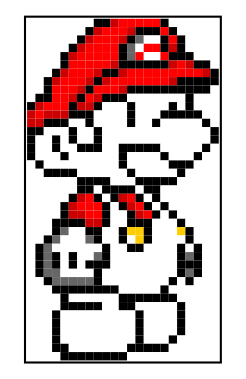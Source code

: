 digraph matriz_preorder
{
	node[shape = plaintext];
		//Nodos internos
		capa_preorder[label = <<TABLE BORDER = "1" CELLBORDER = "0" CELLSPACING = "0">
		<TR > <TD BGCOLOR = "#FFFFFF"></TD>	<TD BGCOLOR = "#FFFFFF"></TD>	<TD BGCOLOR = "#FFFFFF"></TD>	<TD BGCOLOR = "#FFFFFF"></TD>	<TD BGCOLOR = "#FFFFFF"></TD>	<TD BGCOLOR = "#FFFFFF"></TD>	<TD BGCOLOR = "#FFFFFF"></TD>	<TD BGCOLOR = "#FFFFFF"></TD>	<TD BGCOLOR = "#000000"></TD>	<TD BGCOLOR = "#000000"></TD>	<TD BGCOLOR = "#CC0000"></TD>	<TD BGCOLOR = "#FF0000"></TD>	<TD BGCOLOR = "#FF0000"></TD>	<TD BGCOLOR = "#FF0000"></TD>	<TD BGCOLOR = "#FF0000"></TD>	<TD BGCOLOR = "#FF0000"></TD>	<TD BGCOLOR = "#000000"></TD>	<TD BGCOLOR = "#FFFFFF"></TD>	<TD BGCOLOR = "#FFFFFF"></TD>	<TD BGCOLOR = "#FFFFFF"></TD>	<TD BGCOLOR = "#FFFFFF"></TD>	<TD BGCOLOR = "#FFFFFF"></TD>	<TD BGCOLOR = "#FFFFFF"></TD>	 </TR>
		<TR > <TD BGCOLOR = "#FFFFFF"></TD>	<TD BGCOLOR = "#FFFFFF"></TD>	<TD BGCOLOR = "#FFFFFF"></TD>	<TD BGCOLOR = "#FFFFFF"></TD>	<TD BGCOLOR = "#FFFFFF"></TD>	<TD BGCOLOR = "#FFFFFF"></TD>	<TD BGCOLOR = "#FFFFFF"></TD>	<TD BGCOLOR = "#000000"></TD>	<TD BGCOLOR = "#CC0000"></TD>	<TD BGCOLOR = "#FF0000"></TD>	<TD BGCOLOR = "#FF0000"></TD>	<TD BGCOLOR = "#FF0000"></TD>	<TD BGCOLOR = "#CC0000"></TD>	<TD BGCOLOR = "#000000"></TD>	<TD BGCOLOR = "#000000"></TD>	<TD BGCOLOR = "#000000"></TD>	<TD BGCOLOR = "#FF0000"></TD>	<TD BGCOLOR = "#000000"></TD>	<TD BGCOLOR = "#FFFFFF"></TD>	<TD BGCOLOR = "#FFFFFF"></TD>	<TD BGCOLOR = "#FFFFFF"></TD>	<TD BGCOLOR = "#FFFFFF"></TD>	<TD BGCOLOR = "#FFFFFF"></TD>	 </TR>
		<TR > <TD BGCOLOR = "#FFFFFF"></TD>	<TD BGCOLOR = "#FFFFFF"></TD>	<TD BGCOLOR = "#FFFFFF"></TD>	<TD BGCOLOR = "#FFFFFF"></TD>	<TD BGCOLOR = "#FFFFFF"></TD>	<TD BGCOLOR = "#FFFFFF"></TD>	<TD BGCOLOR = "#000000"></TD>	<TD BGCOLOR = "#CC0000"></TD>	<TD BGCOLOR = "#FF0000"></TD>	<TD BGCOLOR = "#FF0000"></TD>	<TD BGCOLOR = "#FF0000"></TD>	<TD BGCOLOR = "#CC0000"></TD>	<TD BGCOLOR = "#000000"></TD>	<TD BGCOLOR = "#666666"></TD>	<TD BGCOLOR = "#FFFFFF"></TD>	<TD BGCOLOR = "#FFFFFF"></TD>	<TD BGCOLOR = "#000000"></TD>	<TD BGCOLOR = "#FF0000"></TD>	<TD BGCOLOR = "#000000"></TD>	<TD BGCOLOR = "#FFFFFF"></TD>	<TD BGCOLOR = "#FFFFFF"></TD>	<TD BGCOLOR = "#FFFFFF"></TD>	<TD BGCOLOR = "#FFFFFF"></TD>	 </TR>
		<TR > <TD BGCOLOR = "#FFFFFF"></TD>	<TD BGCOLOR = "#FFFFFF"></TD>	<TD BGCOLOR = "#FFFFFF"></TD>	<TD BGCOLOR = "#FFFFFF"></TD>	<TD BGCOLOR = "#FFFFFF"></TD>	<TD BGCOLOR = "#000000"></TD>	<TD BGCOLOR = "#CC0000"></TD>	<TD BGCOLOR = "#FF0000"></TD>	<TD BGCOLOR = "#FF0000"></TD>	<TD BGCOLOR = "#FF0000"></TD>	<TD BGCOLOR = "#FF0000"></TD>	<TD BGCOLOR = "#000000"></TD>	<TD BGCOLOR = "#666666"></TD>	<TD BGCOLOR = "#FFFFFF"></TD>	<TD BGCOLOR = "#FF0000"></TD>	<TD BGCOLOR = "#FF0000"></TD>	<TD BGCOLOR = "#000000"></TD>	<TD BGCOLOR = "#CC0000"></TD>	<TD BGCOLOR = "#000000"></TD>	<TD BGCOLOR = "#FFFFFF"></TD>	<TD BGCOLOR = "#FFFFFF"></TD>	<TD BGCOLOR = "#FFFFFF"></TD>	<TD BGCOLOR = "#FFFFFF"></TD>	 </TR>
		<TR > <TD BGCOLOR = "#FFFFFF"></TD>	<TD BGCOLOR = "#FFFFFF"></TD>	<TD BGCOLOR = "#FFFFFF"></TD>	<TD BGCOLOR = "#FFFFFF"></TD>	<TD BGCOLOR = "#000000"></TD>	<TD BGCOLOR = "#CC0000"></TD>	<TD BGCOLOR = "#FF0000"></TD>	<TD BGCOLOR = "#FF0000"></TD>	<TD BGCOLOR = "#FF0000"></TD>	<TD BGCOLOR = "#FF0000"></TD>	<TD BGCOLOR = "#FF0000"></TD>	<TD BGCOLOR = "#000000"></TD>	<TD BGCOLOR = "#666666"></TD>	<TD BGCOLOR = "#FF0000"></TD>	<TD BGCOLOR = "#FFFFFF"></TD>	<TD BGCOLOR = "#FFFFFF"></TD>	<TD BGCOLOR = "#FF0000"></TD>	<TD BGCOLOR = "#000000"></TD>	<TD BGCOLOR = "#000000"></TD>	<TD BGCOLOR = "#000000"></TD>	<TD BGCOLOR = "#FFFFFF"></TD>	<TD BGCOLOR = "#FFFFFF"></TD>	<TD BGCOLOR = "#FFFFFF"></TD>	 </TR>
		<TR > <TD BGCOLOR = "#FFFFFF"></TD>	<TD BGCOLOR = "#FFFFFF"></TD>	<TD BGCOLOR = "#FFFFFF"></TD>	<TD BGCOLOR = "#FFFFFF"></TD>	<TD BGCOLOR = "#000000"></TD>	<TD BGCOLOR = "#FF0000"></TD>	<TD BGCOLOR = "#FF0000"></TD>	<TD BGCOLOR = "#FF0000"></TD>	<TD BGCOLOR = "#FF0000"></TD>	<TD BGCOLOR = "#FF0000"></TD>	<TD BGCOLOR = "#CC0000"></TD>	<TD BGCOLOR = "#000000"></TD>	<TD BGCOLOR = "#000000"></TD>	<TD BGCOLOR = "#000000"></TD>	<TD BGCOLOR = "#000000"></TD>	<TD BGCOLOR = "#000000"></TD>	<TD BGCOLOR = "#000000"></TD>	<TD BGCOLOR = "#CC0000"></TD>	<TD BGCOLOR = "#FF0000"></TD>	<TD BGCOLOR = "#CC0000"></TD>	<TD BGCOLOR = "#000000"></TD>	<TD BGCOLOR = "#000000"></TD>	<TD BGCOLOR = "#FFFFFF"></TD>	 </TR>
		<TR > <TD BGCOLOR = "#FFFFFF"></TD>	<TD BGCOLOR = "#FFFFFF"></TD>	<TD BGCOLOR = "#FFFFFF"></TD>	<TD BGCOLOR = "#000000"></TD>	<TD BGCOLOR = "#CC0000"></TD>	<TD BGCOLOR = "#FF0000"></TD>	<TD BGCOLOR = "#FF0000"></TD>	<TD BGCOLOR = "#FF0000"></TD>	<TD BGCOLOR = "#CC0000"></TD>	<TD BGCOLOR = "#000000"></TD>	<TD BGCOLOR = "#000000"></TD>	<TD BGCOLOR = "#CC0000"></TD>	<TD BGCOLOR = "#FF0000"></TD>	<TD BGCOLOR = "#FF0000"></TD>	<TD BGCOLOR = "#FF0000"></TD>	<TD BGCOLOR = "#FF0000"></TD>	<TD BGCOLOR = "#FF0000"></TD>	<TD BGCOLOR = "#FF0000"></TD>	<TD BGCOLOR = "#FF0000"></TD>	<TD BGCOLOR = "#FF0000"></TD>	<TD BGCOLOR = "#FF0000"></TD>	<TD BGCOLOR = "#CC0000"></TD>	<TD BGCOLOR = "#000000"></TD>	 </TR>
		<TR > <TD BGCOLOR = "#FFFFFF"></TD>	<TD BGCOLOR = "#FFFFFF"></TD>	<TD BGCOLOR = "#000000"></TD>	<TD BGCOLOR = "#CC0000"></TD>	<TD BGCOLOR = "#FF0000"></TD>	<TD BGCOLOR = "#FF0000"></TD>	<TD BGCOLOR = "#FF0000"></TD>	<TD BGCOLOR = "#CC0000"></TD>	<TD BGCOLOR = "#000000"></TD>	<TD BGCOLOR = "#CC0000"></TD>	<TD BGCOLOR = "#FF0000"></TD>	<TD BGCOLOR = "#FF0000"></TD>	<TD BGCOLOR = "#FF0000"></TD>	<TD BGCOLOR = "#FF0000"></TD>	<TD BGCOLOR = "#FF0000"></TD>	<TD BGCOLOR = "#FF0000"></TD>	<TD BGCOLOR = "#FF0000"></TD>	<TD BGCOLOR = "#CC0000"></TD>	<TD BGCOLOR = "#000000"></TD>	<TD BGCOLOR = "#000000"></TD>	<TD BGCOLOR = "#000000"></TD>	<TD BGCOLOR = "#000000"></TD>	<TD BGCOLOR = "#000000"></TD>	 </TR>
		<TR > <TD BGCOLOR = "#FFFFFF"></TD>	<TD BGCOLOR = "#FFFFFF"></TD>	<TD BGCOLOR = "#000000"></TD>	<TD BGCOLOR = "#FF0000"></TD>	<TD BGCOLOR = "#FF0000"></TD>	<TD BGCOLOR = "#FF0000"></TD>	<TD BGCOLOR = "#CC0000"></TD>	<TD BGCOLOR = "#000000"></TD>	<TD BGCOLOR = "#FF0000"></TD>	<TD BGCOLOR = "#FF0000"></TD>	<TD BGCOLOR = "#FF0000"></TD>	<TD BGCOLOR = "#CC0000"></TD>	<TD BGCOLOR = "#000000"></TD>	<TD BGCOLOR = "#000000"></TD>	<TD BGCOLOR = "#000000"></TD>	<TD BGCOLOR = "#000000"></TD>	<TD BGCOLOR = "#000000"></TD>	<TD BGCOLOR = "#000000"></TD>	<TD BGCOLOR = "#000000"></TD>	<TD BGCOLOR = "#000000"></TD>	<TD BGCOLOR = "#000000"></TD>	<TD BGCOLOR = "#000000"></TD>	<TD BGCOLOR = "#FFFFFF"></TD>	 </TR>
		<TR > <TD BGCOLOR = "#FFFFFF"></TD>	<TD BGCOLOR = "#000000"></TD>	<TD BGCOLOR = "#000000"></TD>	<TD BGCOLOR = "#FF0000"></TD>	<TD BGCOLOR = "#FF0000"></TD>	<TD BGCOLOR = "#CC0000"></TD>	<TD BGCOLOR = "#000000"></TD>	<TD BGCOLOR = "#FF0000"></TD>	<TD BGCOLOR = "#CC0000"></TD>	<TD BGCOLOR = "#000000"></TD>	<TD BGCOLOR = "#000000"></TD>	<TD BGCOLOR = "#000000"></TD>	<TD BGCOLOR = "#FFFFFF"></TD>	<TD BGCOLOR = "#FFFFFF"></TD>	<TD BGCOLOR = "#FFFFFF"></TD>	<TD BGCOLOR = "#FFFFFF"></TD>	<TD BGCOLOR = "#FFFFFF"></TD>	<TD BGCOLOR = "#FFFFFF"></TD>	<TD BGCOLOR = "#FFFFFF"></TD>	<TD BGCOLOR = "#000000"></TD>	<TD BGCOLOR = "#FFFFFF"></TD>	<TD BGCOLOR = "#FFFFFF"></TD>	<TD BGCOLOR = "#FFFFFF"></TD>	 </TR>
		<TR > <TD BGCOLOR = "#000000"></TD>	<TD BGCOLOR = "#CC0000"></TD>	<TD BGCOLOR = "#FF0000"></TD>	<TD BGCOLOR = "#FF0000"></TD>	<TD BGCOLOR = "#FF0000"></TD>	<TD BGCOLOR = "#000000"></TD>	<TD BGCOLOR = "#CC0000"></TD>	<TD BGCOLOR = "#CC0000"></TD>	<TD BGCOLOR = "#000000"></TD>	<TD BGCOLOR = "#FFFFFF"></TD>	<TD BGCOLOR = "#FFFFFF"></TD>	<TD BGCOLOR = "#FFFFFF"></TD>	<TD BGCOLOR = "#000000"></TD>	<TD BGCOLOR = "#FFFFFF"></TD>	<TD BGCOLOR = "#FFFFFF"></TD>	<TD BGCOLOR = "#FFFFFF"></TD>	<TD BGCOLOR = "#FFFFFF"></TD>	<TD BGCOLOR = "#000000"></TD>	<TD BGCOLOR = "#FFFFFF"></TD>	<TD BGCOLOR = "#000000"></TD>	<TD BGCOLOR = "#FFFFFF"></TD>	<TD BGCOLOR = "#FFFFFF"></TD>	<TD BGCOLOR = "#FFFFFF"></TD>	 </TR>
		<TR > <TD BGCOLOR = "#CC0000"></TD>	<TD BGCOLOR = "#FF0000"></TD>	<TD BGCOLOR = "#CC0000"></TD>	<TD BGCOLOR = "#CC0000"></TD>	<TD BGCOLOR = "#CC0000"></TD>	<TD BGCOLOR = "#000000"></TD>	<TD BGCOLOR = "#000000"></TD>	<TD BGCOLOR = "#000000"></TD>	<TD BGCOLOR = "#FFFFFF"></TD>	<TD BGCOLOR = "#FFFFFF"></TD>	<TD BGCOLOR = "#FFFFFF"></TD>	<TD BGCOLOR = "#FFFFFF"></TD>	<TD BGCOLOR = "#000000"></TD>	<TD BGCOLOR = "#FFFFFF"></TD>	<TD BGCOLOR = "#FFFFFF"></TD>	<TD BGCOLOR = "#FFFFFF"></TD>	<TD BGCOLOR = "#000000"></TD>	<TD BGCOLOR = "#000000"></TD>	<TD BGCOLOR = "#000000"></TD>	<TD BGCOLOR = "#000000"></TD>	<TD BGCOLOR = "#000000"></TD>	<TD BGCOLOR = "#FFFFFF"></TD>	<TD BGCOLOR = "#FFFFFF"></TD>	 </TR>
		<TR > <TD BGCOLOR = "#CC0000"></TD>	<TD BGCOLOR = "#CC0000"></TD>	<TD BGCOLOR = "#000000"></TD>	<TD BGCOLOR = "#000000"></TD>	<TD BGCOLOR = "#000000"></TD>	<TD BGCOLOR = "#FFFFFF"></TD>	<TD BGCOLOR = "#FFFFFF"></TD>	<TD BGCOLOR = "#000000"></TD>	<TD BGCOLOR = "#FFFFFF"></TD>	<TD BGCOLOR = "#FFFFFF"></TD>	<TD BGCOLOR = "#FFFFFF"></TD>	<TD BGCOLOR = "#FFFFFF"></TD>	<TD BGCOLOR = "#000000"></TD>	<TD BGCOLOR = "#FFFFFF"></TD>	<TD BGCOLOR = "#FFFFFF"></TD>	<TD BGCOLOR = "#000000"></TD>	<TD BGCOLOR = "#FFFFFF"></TD>	<TD BGCOLOR = "#FFFFFF"></TD>	<TD BGCOLOR = "#FFFFFF"></TD>	<TD BGCOLOR = "#FFFFFF"></TD>	<TD BGCOLOR = "#FFFFFF"></TD>	<TD BGCOLOR = "#000000"></TD>	<TD BGCOLOR = "#FFFFFF"></TD>	 </TR>
		<TR > <TD BGCOLOR = "#000000"></TD>	<TD BGCOLOR = "#000000"></TD>	<TD BGCOLOR = "#FFFFFF"></TD>	<TD BGCOLOR = "#FFFFFF"></TD>	<TD BGCOLOR = "#FFFFFF"></TD>	<TD BGCOLOR = "#000000"></TD>	<TD BGCOLOR = "#FFFFFF"></TD>	<TD BGCOLOR = "#FFFFFF"></TD>	<TD BGCOLOR = "#000000"></TD>	<TD BGCOLOR = "#FFFFFF"></TD>	<TD BGCOLOR = "#FFFFFF"></TD>	<TD BGCOLOR = "#FFFFFF"></TD>	<TD BGCOLOR = "#FFFFFF"></TD>	<TD BGCOLOR = "#FFFFFF"></TD>	<TD BGCOLOR = "#FFFFFF"></TD>	<TD BGCOLOR = "#FFFFFF"></TD>	<TD BGCOLOR = "#FFFFFF"></TD>	<TD BGCOLOR = "#FFFFFF"></TD>	<TD BGCOLOR = "#FFFFFF"></TD>	<TD BGCOLOR = "#FFFFFF"></TD>	<TD BGCOLOR = "#FFFFFF"></TD>	<TD BGCOLOR = "#FFFFFF"></TD>	<TD BGCOLOR = "#000000"></TD>	 </TR>
		<TR > <TD BGCOLOR = "#000000"></TD>	<TD BGCOLOR = "#FFFFFF"></TD>	<TD BGCOLOR = "#FFFFFF"></TD>	<TD BGCOLOR = "#000000"></TD>	<TD BGCOLOR = "#FFFFFF"></TD>	<TD BGCOLOR = "#000000"></TD>	<TD BGCOLOR = "#FFFFFF"></TD>	<TD BGCOLOR = "#FFFFFF"></TD>	<TD BGCOLOR = "#000000"></TD>	<TD BGCOLOR = "#FFFFFF"></TD>	<TD BGCOLOR = "#FFFFFF"></TD>	<TD BGCOLOR = "#FFFFFF"></TD>	<TD BGCOLOR = "#FFFFFF"></TD>	<TD BGCOLOR = "#FFFFFF"></TD>	<TD BGCOLOR = "#FFFFFF"></TD>	<TD BGCOLOR = "#FFFFFF"></TD>	<TD BGCOLOR = "#FFFFFF"></TD>	<TD BGCOLOR = "#FFFFFF"></TD>	<TD BGCOLOR = "#FFFFFF"></TD>	<TD BGCOLOR = "#FFFFFF"></TD>	<TD BGCOLOR = "#FFFFFF"></TD>	<TD BGCOLOR = "#FFFFFF"></TD>	<TD BGCOLOR = "#000000"></TD>	 </TR>
		<TR > <TD BGCOLOR = "#000000"></TD>	<TD BGCOLOR = "#FFFFFF"></TD>	<TD BGCOLOR = "#FFFFFF"></TD>	<TD BGCOLOR = "#000000"></TD>	<TD BGCOLOR = "#FFFFFF"></TD>	<TD BGCOLOR = "#FFFFFF"></TD>	<TD BGCOLOR = "#000000"></TD>	<TD BGCOLOR = "#000000"></TD>	<TD BGCOLOR = "#000000"></TD>	<TD BGCOLOR = "#FFFFFF"></TD>	<TD BGCOLOR = "#FFFFFF"></TD>	<TD BGCOLOR = "#000000"></TD>	<TD BGCOLOR = "#000000"></TD>	<TD BGCOLOR = "#000000"></TD>	<TD BGCOLOR = "#000000"></TD>	<TD BGCOLOR = "#000000"></TD>	<TD BGCOLOR = "#FFFFFF"></TD>	<TD BGCOLOR = "#FFFFFF"></TD>	<TD BGCOLOR = "#FFFFFF"></TD>	<TD BGCOLOR = "#FFFFFF"></TD>	<TD BGCOLOR = "#FFFFFF"></TD>	<TD BGCOLOR = "#000000"></TD>	<TD BGCOLOR = "#FFFFFF"></TD>	 </TR>
		<TR > <TD BGCOLOR = "#000000"></TD>	<TD BGCOLOR = "#FFFFFF"></TD>	<TD BGCOLOR = "#FFFFFF"></TD>	<TD BGCOLOR = "#FFFFFF"></TD>	<TD BGCOLOR = "#000000"></TD>	<TD BGCOLOR = "#FFFFFF"></TD>	<TD BGCOLOR = "#FFFFFF"></TD>	<TD BGCOLOR = "#FFFFFF"></TD>	<TD BGCOLOR = "#FFFFFF"></TD>	<TD BGCOLOR = "#FFFFFF"></TD>	<TD BGCOLOR = "#FFFFFF"></TD>	<TD BGCOLOR = "#000000"></TD>	<TD BGCOLOR = "#FFFFFF"></TD>	<TD BGCOLOR = "#FFFFFF"></TD>	<TD BGCOLOR = "#FFFFFF"></TD>	<TD BGCOLOR = "#FFFFFF"></TD>	<TD BGCOLOR = "#000000"></TD>	<TD BGCOLOR = "#FFFFFF"></TD>	<TD BGCOLOR = "#FFFFFF"></TD>	<TD BGCOLOR = "#FFFFFF"></TD>	<TD BGCOLOR = "#000000"></TD>	<TD BGCOLOR = "#FFFFFF"></TD>	<TD BGCOLOR = "#FFFFFF"></TD>	 </TR>
		<TR > <TD BGCOLOR = "#FFFFFF"></TD>	<TD BGCOLOR = "#000000"></TD>	<TD BGCOLOR = "#FFFFFF"></TD>	<TD BGCOLOR = "#FFFFFF"></TD>	<TD BGCOLOR = "#FFFFFF"></TD>	<TD BGCOLOR = "#FFFFFF"></TD>	<TD BGCOLOR = "#FFFFFF"></TD>	<TD BGCOLOR = "#FFFFFF"></TD>	<TD BGCOLOR = "#FFFFFF"></TD>	<TD BGCOLOR = "#FFFFFF"></TD>	<TD BGCOLOR = "#FFFFFF"></TD>	<TD BGCOLOR = "#000000"></TD>	<TD BGCOLOR = "#FFFFFF"></TD>	<TD BGCOLOR = "#FFFFFF"></TD>	<TD BGCOLOR = "#FFFFFF"></TD>	<TD BGCOLOR = "#FFFFFF"></TD>	<TD BGCOLOR = "#FFFFFF"></TD>	<TD BGCOLOR = "#000000"></TD>	<TD BGCOLOR = "#000000"></TD>	<TD BGCOLOR = "#000000"></TD>	<TD BGCOLOR = "#FFFFFF"></TD>	<TD BGCOLOR = "#FFFFFF"></TD>	<TD BGCOLOR = "#FFFFFF"></TD>	 </TR>
		<TR > <TD BGCOLOR = "#FFFFFF"></TD>	<TD BGCOLOR = "#FFFFFF"></TD>	<TD BGCOLOR = "#000000"></TD>	<TD BGCOLOR = "#000000"></TD>	<TD BGCOLOR = "#000000"></TD>	<TD BGCOLOR = "#000000"></TD>	<TD BGCOLOR = "#FFFFFF"></TD>	<TD BGCOLOR = "#FFFFFF"></TD>	<TD BGCOLOR = "#FFFFFF"></TD>	<TD BGCOLOR = "#FFFFFF"></TD>	<TD BGCOLOR = "#FFFFFF"></TD>	<TD BGCOLOR = "#FFFFFF"></TD>	<TD BGCOLOR = "#000000"></TD>	<TD BGCOLOR = "#FFFFFF"></TD>	<TD BGCOLOR = "#FFFFFF"></TD>	<TD BGCOLOR = "#FFFFFF"></TD>	<TD BGCOLOR = "#FFFFFF"></TD>	<TD BGCOLOR = "#FFFFFF"></TD>	<TD BGCOLOR = "#000000"></TD>	<TD BGCOLOR = "#FFFFFF"></TD>	<TD BGCOLOR = "#FFFFFF"></TD>	<TD BGCOLOR = "#FFFFFF"></TD>	<TD BGCOLOR = "#FFFFFF"></TD>	 </TR>
		<TR > <TD BGCOLOR = "#FFFFFF"></TD>	<TD BGCOLOR = "#FFFFFF"></TD>	<TD BGCOLOR = "#FFFFFF"></TD>	<TD BGCOLOR = "#FFFFFF"></TD>	<TD BGCOLOR = "#FFFFFF"></TD>	<TD BGCOLOR = "#FFFFFF"></TD>	<TD BGCOLOR = "#000000"></TD>	<TD BGCOLOR = "#000000"></TD>	<TD BGCOLOR = "#000000"></TD>	<TD BGCOLOR = "#000000"></TD>	<TD BGCOLOR = "#FFFFFF"></TD>	<TD BGCOLOR = "#FFFFFF"></TD>	<TD BGCOLOR = "#FFFFFF"></TD>	<TD BGCOLOR = "#000000"></TD>	<TD BGCOLOR = "#000000"></TD>	<TD BGCOLOR = "#000000"></TD>	<TD BGCOLOR = "#000000"></TD>	<TD BGCOLOR = "#000000"></TD>	<TD BGCOLOR = "#FFFFFF"></TD>	<TD BGCOLOR = "#FFFFFF"></TD>	<TD BGCOLOR = "#FFFFFF"></TD>	<TD BGCOLOR = "#FFFFFF"></TD>	<TD BGCOLOR = "#FFFFFF"></TD>	 </TR>
		<TR > <TD BGCOLOR = "#FFFFFF"></TD>	<TD BGCOLOR = "#FFFFFF"></TD>	<TD BGCOLOR = "#FFFFFF"></TD>	<TD BGCOLOR = "#FFFFFF"></TD>	<TD BGCOLOR = "#FFFFFF"></TD>	<TD BGCOLOR = "#FFFFFF"></TD>	<TD BGCOLOR = "#000000"></TD>	<TD BGCOLOR = "#000000"></TD>	<TD BGCOLOR = "#FFFFFF"></TD>	<TD BGCOLOR = "#000000"></TD>	<TD BGCOLOR = "#000000"></TD>	<TD BGCOLOR = "#000000"></TD>	<TD BGCOLOR = "#000000"></TD>	<TD BGCOLOR = "#FFFFFF"></TD>	<TD BGCOLOR = "#000000"></TD>	<TD BGCOLOR = "#000000"></TD>	<TD BGCOLOR = "#FFFFFF"></TD>	<TD BGCOLOR = "#FFFFFF"></TD>	<TD BGCOLOR = "#FFFFFF"></TD>	<TD BGCOLOR = "#FFFFFF"></TD>	<TD BGCOLOR = "#FFFFFF"></TD>	<TD BGCOLOR = "#FFFFFF"></TD>	<TD BGCOLOR = "#FFFFFF"></TD>	 </TR>
		<TR > <TD BGCOLOR = "#FFFFFF"></TD>	<TD BGCOLOR = "#FFFFFF"></TD>	<TD BGCOLOR = "#FFFFFF"></TD>	<TD BGCOLOR = "#FFFFFF"></TD>	<TD BGCOLOR = "#FFFFFF"></TD>	<TD BGCOLOR = "#000000"></TD>	<TD BGCOLOR = "#CC0000"></TD>	<TD BGCOLOR = "#FF0000"></TD>	<TD BGCOLOR = "#000000"></TD>	<TD BGCOLOR = "#FFFFFF"></TD>	<TD BGCOLOR = "#000000"></TD>	<TD BGCOLOR = "#CC0000"></TD>	<TD BGCOLOR = "#FF0000"></TD>	<TD BGCOLOR = "#000000"></TD>	<TD BGCOLOR = "#FFFFFF"></TD>	<TD BGCOLOR = "#000000"></TD>	<TD BGCOLOR = "#FFFFFF"></TD>	<TD BGCOLOR = "#FFFFFF"></TD>	<TD BGCOLOR = "#FFFFFF"></TD>	<TD BGCOLOR = "#FFFFFF"></TD>	<TD BGCOLOR = "#FFFFFF"></TD>	<TD BGCOLOR = "#FFFFFF"></TD>	<TD BGCOLOR = "#FFFFFF"></TD>	 </TR>
		<TR > <TD BGCOLOR = "#FFFFFF"></TD>	<TD BGCOLOR = "#FFFFFF"></TD>	<TD BGCOLOR = "#FFFFFF"></TD>	<TD BGCOLOR = "#FFFFFF"></TD>	<TD BGCOLOR = "#000000"></TD>	<TD BGCOLOR = "#CC0000"></TD>	<TD BGCOLOR = "#FF0000"></TD>	<TD BGCOLOR = "#FF0000"></TD>	<TD BGCOLOR = "#FF0000"></TD>	<TD BGCOLOR = "#000000"></TD>	<TD BGCOLOR = "#FFFFFF"></TD>	<TD BGCOLOR = "#000000"></TD>	<TD BGCOLOR = "#CC0000"></TD>	<TD BGCOLOR = "#FF0000"></TD>	<TD BGCOLOR = "#000000"></TD>	<TD BGCOLOR = "#FFFFFF"></TD>	<TD BGCOLOR = "#000000"></TD>	<TD BGCOLOR = "#FFFFFF"></TD>	<TD BGCOLOR = "#FFFFFF"></TD>	<TD BGCOLOR = "#FFFFFF"></TD>	<TD BGCOLOR = "#FFFFFF"></TD>	<TD BGCOLOR = "#FFFFFF"></TD>	<TD BGCOLOR = "#FFFFFF"></TD>	 </TR>
		<TR > <TD BGCOLOR = "#FFFFFF"></TD>	<TD BGCOLOR = "#FFFFFF"></TD>	<TD BGCOLOR = "#FFFFFF"></TD>	<TD BGCOLOR = "#FFFFFF"></TD>	<TD BGCOLOR = "#000000"></TD>	<TD BGCOLOR = "#CC0000"></TD>	<TD BGCOLOR = "#CC0000"></TD>	<TD BGCOLOR = "#FF0000"></TD>	<TD BGCOLOR = "#FF0000"></TD>	<TD BGCOLOR = "#000000"></TD>	<TD BGCOLOR = "#FFFFFF"></TD>	<TD BGCOLOR = "#FFFFFF"></TD>	<TD BGCOLOR = "#000000"></TD>	<TD BGCOLOR = "#CC0000"></TD>	<TD BGCOLOR = "#FF0000"></TD>	<TD BGCOLOR = "#000000"></TD>	<TD BGCOLOR = "#FFFFFF"></TD>	<TD BGCOLOR = "#000000"></TD>	<TD BGCOLOR = "#FFFFFF"></TD>	<TD BGCOLOR = "#FFFFFF"></TD>	<TD BGCOLOR = "#FFFFFF"></TD>	<TD BGCOLOR = "#FFFFFF"></TD>	<TD BGCOLOR = "#FFFFFF"></TD>	 </TR>
		<TR > <TD BGCOLOR = "#FFFFFF"></TD>	<TD BGCOLOR = "#FFFFFF"></TD>	<TD BGCOLOR = "#FFFFFF"></TD>	<TD BGCOLOR = "#000000"></TD>	<TD BGCOLOR = "#000000"></TD>	<TD BGCOLOR = "#000000"></TD>	<TD BGCOLOR = "#000000"></TD>	<TD BGCOLOR = "#CC0000"></TD>	<TD BGCOLOR = "#CC0000"></TD>	<TD BGCOLOR = "#000000"></TD>	<TD BGCOLOR = "#FFFFFF"></TD>	<TD BGCOLOR = "#FFFFFF"></TD>	<TD BGCOLOR = "#000000"></TD>	<TD BGCOLOR = "#000000"></TD>	<TD BGCOLOR = "#000000"></TD>	<TD BGCOLOR = "#FFFFFF"></TD>	<TD BGCOLOR = "#FFFFFF"></TD>	<TD BGCOLOR = "#FFFFFF"></TD>	<TD BGCOLOR = "#000000"></TD>	<TD BGCOLOR = "#FFFFFF"></TD>	<TD BGCOLOR = "#FFFFFF"></TD>	<TD BGCOLOR = "#FFFFFF"></TD>	<TD BGCOLOR = "#FFFFFF"></TD>	 </TR>
		<TR > <TD BGCOLOR = "#FFFFFF"></TD>	<TD BGCOLOR = "#FFFFFF"></TD>	<TD BGCOLOR = "#FFFFFF"></TD>	<TD BGCOLOR = "#000000"></TD>	<TD BGCOLOR = "#666666"></TD>	<TD BGCOLOR = "#FFFFFF"></TD>	<TD BGCOLOR = "#FFFFFF"></TD>	<TD BGCOLOR = "#000000"></TD>	<TD BGCOLOR = "#000000"></TD>	<TD BGCOLOR = "#FFFFFF"></TD>	<TD BGCOLOR = "#FFFFFF"></TD>	<TD BGCOLOR = "#000000"></TD>	<TD BGCOLOR = "#FFCC00"></TD>	<TD BGCOLOR = "#FFCC00"></TD>	<TD BGCOLOR = "#000000"></TD>	<TD BGCOLOR = "#FFFFFF"></TD>	<TD BGCOLOR = "#FFFFFF"></TD>	<TD BGCOLOR = "#FFFFFF"></TD>	<TD BGCOLOR = "#FFCC00"></TD>	<TD BGCOLOR = "#000000"></TD>	<TD BGCOLOR = "#FFFFFF"></TD>	<TD BGCOLOR = "#FFFFFF"></TD>	<TD BGCOLOR = "#FFFFFF"></TD>	 </TR>
		<TR > <TD BGCOLOR = "#FFFFFF"></TD>	<TD BGCOLOR = "#FFFFFF"></TD>	<TD BGCOLOR = "#000000"></TD>	<TD BGCOLOR = "#666666"></TD>	<TD BGCOLOR = "#FFFFFF"></TD>	<TD BGCOLOR = "#FFFFFF"></TD>	<TD BGCOLOR = "#FFFFFF"></TD>	<TD BGCOLOR = "#666666"></TD>	<TD BGCOLOR = "#000000"></TD>	<TD BGCOLOR = "#FFFFFF"></TD>	<TD BGCOLOR = "#FFFFFF"></TD>	<TD BGCOLOR = "#000000"></TD>	<TD BGCOLOR = "#FFFFFF"></TD>	<TD BGCOLOR = "#FFCC00"></TD>	<TD BGCOLOR = "#000000"></TD>	<TD BGCOLOR = "#FFFFFF"></TD>	<TD BGCOLOR = "#FFFFFF"></TD>	<TD BGCOLOR = "#FFFFFF"></TD>	<TD BGCOLOR = "#FFFFFF"></TD>	<TD BGCOLOR = "#000000"></TD>	<TD BGCOLOR = "#FFFFFF"></TD>	<TD BGCOLOR = "#FFFFFF"></TD>	<TD BGCOLOR = "#FFFFFF"></TD>	 </TR>
		<TR > <TD BGCOLOR = "#FFFFFF"></TD>	<TD BGCOLOR = "#000000"></TD>	<TD BGCOLOR = "#666666"></TD>	<TD BGCOLOR = "#FFFFFF"></TD>	<TD BGCOLOR = "#FFFFFF"></TD>	<TD BGCOLOR = "#FFFFFF"></TD>	<TD BGCOLOR = "#FFFFFF"></TD>	<TD BGCOLOR = "#FFFFFF"></TD>	<TD BGCOLOR = "#FFFFFF"></TD>	<TD BGCOLOR = "#000000"></TD>	<TD BGCOLOR = "#FFFFFF"></TD>	<TD BGCOLOR = "#FFFFFF"></TD>	<TD BGCOLOR = "#000000"></TD>	<TD BGCOLOR = "#000000"></TD>	<TD BGCOLOR = "#FFFFFF"></TD>	<TD BGCOLOR = "#FFFFFF"></TD>	<TD BGCOLOR = "#FFFFFF"></TD>	<TD BGCOLOR = "#FFFFFF"></TD>	<TD BGCOLOR = "#000000"></TD>	<TD BGCOLOR = "#FFFFFF"></TD>	<TD BGCOLOR = "#000000"></TD>	<TD BGCOLOR = "#FFFFFF"></TD>	<TD BGCOLOR = "#FFFFFF"></TD>	 </TR>
		<TR > <TD BGCOLOR = "#FFFFFF"></TD>	<TD BGCOLOR = "#000000"></TD>	<TD BGCOLOR = "#666666"></TD>	<TD BGCOLOR = "#000000"></TD>	<TD BGCOLOR = "#FFFFFF"></TD>	<TD BGCOLOR = "#000000"></TD>	<TD BGCOLOR = "#FFFFFF"></TD>	<TD BGCOLOR = "#FFFFFF"></TD>	<TD BGCOLOR = "#666666"></TD>	<TD BGCOLOR = "#000000"></TD>	<TD BGCOLOR = "#FFFFFF"></TD>	<TD BGCOLOR = "#FFFFFF"></TD>	<TD BGCOLOR = "#FFFFFF"></TD>	<TD BGCOLOR = "#FFFFFF"></TD>	<TD BGCOLOR = "#FFFFFF"></TD>	<TD BGCOLOR = "#FFFFFF"></TD>	<TD BGCOLOR = "#FFFFFF"></TD>	<TD BGCOLOR = "#FFFFFF"></TD>	<TD BGCOLOR = "#000000"></TD>	<TD BGCOLOR = "#666666"></TD>	<TD BGCOLOR = "#000000"></TD>	<TD BGCOLOR = "#FFFFFF"></TD>	<TD BGCOLOR = "#FFFFFF"></TD>	 </TR>
		<TR > <TD BGCOLOR = "#FFFFFF"></TD>	<TD BGCOLOR = "#000000"></TD>	<TD BGCOLOR = "#666666"></TD>	<TD BGCOLOR = "#000000"></TD>	<TD BGCOLOR = "#FFFFFF"></TD>	<TD BGCOLOR = "#000000"></TD>	<TD BGCOLOR = "#FFFFFF"></TD>	<TD BGCOLOR = "#000000"></TD>	<TD BGCOLOR = "#000000"></TD>	<TD BGCOLOR = "#000000"></TD>	<TD BGCOLOR = "#FFFFFF"></TD>	<TD BGCOLOR = "#FFFFFF"></TD>	<TD BGCOLOR = "#FFFFFF"></TD>	<TD BGCOLOR = "#FFFFFF"></TD>	<TD BGCOLOR = "#FFFFFF"></TD>	<TD BGCOLOR = "#FFFFFF"></TD>	<TD BGCOLOR = "#FFFFFF"></TD>	<TD BGCOLOR = "#FFFFFF"></TD>	<TD BGCOLOR = "#000000"></TD>	<TD BGCOLOR = "#000000"></TD>	<TD BGCOLOR = "#000000"></TD>	<TD BGCOLOR = "#FFFFFF"></TD>	<TD BGCOLOR = "#FFFFFF"></TD>	 </TR>
		<TR > <TD BGCOLOR = "#FFFFFF"></TD>	<TD BGCOLOR = "#000000"></TD>	<TD BGCOLOR = "#666666"></TD>	<TD BGCOLOR = "#666666"></TD>	<TD BGCOLOR = "#FFFFFF"></TD>	<TD BGCOLOR = "#FFFFFF"></TD>	<TD BGCOLOR = "#FFFFFF"></TD>	<TD BGCOLOR = "#FFFFFF"></TD>	<TD BGCOLOR = "#000000"></TD>	<TD BGCOLOR = "#FFFFFF"></TD>	<TD BGCOLOR = "#FFFFFF"></TD>	<TD BGCOLOR = "#FFFFFF"></TD>	<TD BGCOLOR = "#FFFFFF"></TD>	<TD BGCOLOR = "#FFFFFF"></TD>	<TD BGCOLOR = "#FFFFFF"></TD>	<TD BGCOLOR = "#FFFFFF"></TD>	<TD BGCOLOR = "#FFFFFF"></TD>	<TD BGCOLOR = "#FFFFFF"></TD>	<TD BGCOLOR = "#000000"></TD>	<TD BGCOLOR = "#666666"></TD>	<TD BGCOLOR = "#000000"></TD>	<TD BGCOLOR = "#FFFFFF"></TD>	<TD BGCOLOR = "#FFFFFF"></TD>	 </TR>
		<TR > <TD BGCOLOR = "#FFFFFF"></TD>	<TD BGCOLOR = "#FFFFFF"></TD>	<TD BGCOLOR = "#000000"></TD>	<TD BGCOLOR = "#666666"></TD>	<TD BGCOLOR = "#666666"></TD>	<TD BGCOLOR = "#666666"></TD>	<TD BGCOLOR = "#666666"></TD>	<TD BGCOLOR = "#666666"></TD>	<TD BGCOLOR = "#000000"></TD>	<TD BGCOLOR = "#FFFFFF"></TD>	<TD BGCOLOR = "#FFFFFF"></TD>	<TD BGCOLOR = "#FFFFFF"></TD>	<TD BGCOLOR = "#FFFFFF"></TD>	<TD BGCOLOR = "#FFFFFF"></TD>	<TD BGCOLOR = "#FFFFFF"></TD>	<TD BGCOLOR = "#FFFFFF"></TD>	<TD BGCOLOR = "#FFFFFF"></TD>	<TD BGCOLOR = "#000000"></TD>	<TD BGCOLOR = "#FFFFFF"></TD>	<TD BGCOLOR = "#000000"></TD>	<TD BGCOLOR = "#FFFFFF"></TD>	<TD BGCOLOR = "#FFFFFF"></TD>	<TD BGCOLOR = "#FFFFFF"></TD>	 </TR>
		<TR > <TD BGCOLOR = "#FFFFFF"></TD>	<TD BGCOLOR = "#FFFFFF"></TD>	<TD BGCOLOR = "#FFFFFF"></TD>	<TD BGCOLOR = "#000000"></TD>	<TD BGCOLOR = "#000000"></TD>	<TD BGCOLOR = "#000000"></TD>	<TD BGCOLOR = "#000000"></TD>	<TD BGCOLOR = "#000000"></TD>	<TD BGCOLOR = "#000000"></TD>	<TD BGCOLOR = "#000000"></TD>	<TD BGCOLOR = "#000000"></TD>	<TD BGCOLOR = "#FFFFFF"></TD>	<TD BGCOLOR = "#FFFFFF"></TD>	<TD BGCOLOR = "#FFFFFF"></TD>	<TD BGCOLOR = "#FFFFFF"></TD>	<TD BGCOLOR = "#FFFFFF"></TD>	<TD BGCOLOR = "#000000"></TD>	<TD BGCOLOR = "#FFFFFF"></TD>	<TD BGCOLOR = "#FFFFFF"></TD>	<TD BGCOLOR = "#FFFFFF"></TD>	<TD BGCOLOR = "#FFFFFF"></TD>	<TD BGCOLOR = "#FFFFFF"></TD>	<TD BGCOLOR = "#FFFFFF"></TD>	 </TR>
		<TR > <TD BGCOLOR = "#FFFFFF"></TD>	<TD BGCOLOR = "#FFFFFF"></TD>	<TD BGCOLOR = "#FFFFFF"></TD>	<TD BGCOLOR = "#FFFFFF"></TD>	<TD BGCOLOR = "#000000"></TD>	<TD BGCOLOR = "#FFFFFF"></TD>	<TD BGCOLOR = "#FFFFFF"></TD>	<TD BGCOLOR = "#FFFFFF"></TD>	<TD BGCOLOR = "#FFFFFF"></TD>	<TD BGCOLOR = "#FFFFFF"></TD>	<TD BGCOLOR = "#FFFFFF"></TD>	<TD BGCOLOR = "#000000"></TD>	<TD BGCOLOR = "#000000"></TD>	<TD BGCOLOR = "#000000"></TD>	<TD BGCOLOR = "#000000"></TD>	<TD BGCOLOR = "#000000"></TD>	<TD BGCOLOR = "#000000"></TD>	<TD BGCOLOR = "#000000"></TD>	<TD BGCOLOR = "#FFFFFF"></TD>	<TD BGCOLOR = "#FFFFFF"></TD>	<TD BGCOLOR = "#FFFFFF"></TD>	<TD BGCOLOR = "#FFFFFF"></TD>	<TD BGCOLOR = "#FFFFFF"></TD>	 </TR>
		<TR > <TD BGCOLOR = "#FFFFFF"></TD>	<TD BGCOLOR = "#FFFFFF"></TD>	<TD BGCOLOR = "#FFFFFF"></TD>	<TD BGCOLOR = "#FFFFFF"></TD>	<TD BGCOLOR = "#000000"></TD>	<TD BGCOLOR = "#000000"></TD>	<TD BGCOLOR = "#000000"></TD>	<TD BGCOLOR = "#000000"></TD>	<TD BGCOLOR = "#000000"></TD>	<TD BGCOLOR = "#FFFFFF"></TD>	<TD BGCOLOR = "#FFFFFF"></TD>	<TD BGCOLOR = "#000000"></TD>	<TD BGCOLOR = "#000000"></TD>	<TD BGCOLOR = "#FFFFFF"></TD>	<TD BGCOLOR = "#FFFFFF"></TD>	<TD BGCOLOR = "#FFFFFF"></TD>	<TD BGCOLOR = "#FFFFFF"></TD>	<TD BGCOLOR = "#FFFFFF"></TD>	<TD BGCOLOR = "#000000"></TD>	<TD BGCOLOR = "#FFFFFF"></TD>	<TD BGCOLOR = "#FFFFFF"></TD>	<TD BGCOLOR = "#FFFFFF"></TD>	<TD BGCOLOR = "#FFFFFF"></TD>	 </TR>
		<TR > <TD BGCOLOR = "#FFFFFF"></TD>	<TD BGCOLOR = "#FFFFFF"></TD>	<TD BGCOLOR = "#FFFFFF"></TD>	<TD BGCOLOR = "#000000"></TD>	<TD BGCOLOR = "#FFFFFF"></TD>	<TD BGCOLOR = "#FFFFFF"></TD>	<TD BGCOLOR = "#FFFFFF"></TD>	<TD BGCOLOR = "#FFFFFF"></TD>	<TD BGCOLOR = "#FFFFFF"></TD>	<TD BGCOLOR = "#FFFFFF"></TD>	<TD BGCOLOR = "#FFFFFF"></TD>	<TD BGCOLOR = "#FFFFFF"></TD>	<TD BGCOLOR = "#FFFFFF"></TD>	<TD BGCOLOR = "#000000"></TD>	<TD BGCOLOR = "#FFFFFF"></TD>	<TD BGCOLOR = "#FFFFFF"></TD>	<TD BGCOLOR = "#FFFFFF"></TD>	<TD BGCOLOR = "#FFFFFF"></TD>	<TD BGCOLOR = "#000000"></TD>	<TD BGCOLOR = "#FFFFFF"></TD>	<TD BGCOLOR = "#FFFFFF"></TD>	<TD BGCOLOR = "#FFFFFF"></TD>	<TD BGCOLOR = "#FFFFFF"></TD>	 </TR>
		<TR > <TD BGCOLOR = "#FFFFFF"></TD>	<TD BGCOLOR = "#FFFFFF"></TD>	<TD BGCOLOR = "#FFFFFF"></TD>	<TD BGCOLOR = "#000000"></TD>	<TD BGCOLOR = "#FFFFFF"></TD>	<TD BGCOLOR = "#FFFFFF"></TD>	<TD BGCOLOR = "#FFFFFF"></TD>	<TD BGCOLOR = "#FFFFFF"></TD>	<TD BGCOLOR = "#FFFFFF"></TD>	<TD BGCOLOR = "#FFFFFF"></TD>	<TD BGCOLOR = "#FFFFFF"></TD>	<TD BGCOLOR = "#FFFFFF"></TD>	<TD BGCOLOR = "#FFFFFF"></TD>	<TD BGCOLOR = "#000000"></TD>	<TD BGCOLOR = "#FFFFFF"></TD>	<TD BGCOLOR = "#FFFFFF"></TD>	<TD BGCOLOR = "#FFFFFF"></TD>	<TD BGCOLOR = "#FFFFFF"></TD>	<TD BGCOLOR = "#000000"></TD>	<TD BGCOLOR = "#FFFFFF"></TD>	<TD BGCOLOR = "#FFFFFF"></TD>	<TD BGCOLOR = "#FFFFFF"></TD>	<TD BGCOLOR = "#FFFFFF"></TD>	 </TR>
		<TR > <TD BGCOLOR = "#FFFFFF"></TD>	<TD BGCOLOR = "#FFFFFF"></TD>	<TD BGCOLOR = "#FFFFFF"></TD>	<TD BGCOLOR = "#000000"></TD>	<TD BGCOLOR = "#FFFFFF"></TD>	<TD BGCOLOR = "#FFFFFF"></TD>	<TD BGCOLOR = "#FFFFFF"></TD>	<TD BGCOLOR = "#FFFFFF"></TD>	<TD BGCOLOR = "#FFFFFF"></TD>	<TD BGCOLOR = "#FFFFFF"></TD>	<TD BGCOLOR = "#FFFFFF"></TD>	<TD BGCOLOR = "#FFFFFF"></TD>	<TD BGCOLOR = "#FFFFFF"></TD>	<TD BGCOLOR = "#000000"></TD>	<TD BGCOLOR = "#FFFFFF"></TD>	<TD BGCOLOR = "#FFFFFF"></TD>	<TD BGCOLOR = "#FFFFFF"></TD>	<TD BGCOLOR = "#FFFFFF"></TD>	<TD BGCOLOR = "#000000"></TD>	<TD BGCOLOR = "#FFFFFF"></TD>	<TD BGCOLOR = "#FFFFFF"></TD>	<TD BGCOLOR = "#FFFFFF"></TD>	<TD BGCOLOR = "#FFFFFF"></TD>	 </TR>
		<TR > <TD BGCOLOR = "#FFFFFF"></TD>	<TD BGCOLOR = "#FFFFFF"></TD>	<TD BGCOLOR = "#FFFFFF"></TD>	<TD BGCOLOR = "#000000"></TD>	<TD BGCOLOR = "#FFFFFF"></TD>	<TD BGCOLOR = "#FFFFFF"></TD>	<TD BGCOLOR = "#FFFFFF"></TD>	<TD BGCOLOR = "#FFFFFF"></TD>	<TD BGCOLOR = "#FFFFFF"></TD>	<TD BGCOLOR = "#FFFFFF"></TD>	<TD BGCOLOR = "#FFFFFF"></TD>	<TD BGCOLOR = "#FFFFFF"></TD>	<TD BGCOLOR = "#FFFFFF"></TD>	<TD BGCOLOR = "#000000"></TD>	<TD BGCOLOR = "#FFFFFF"></TD>	<TD BGCOLOR = "#FFFFFF"></TD>	<TD BGCOLOR = "#FFFFFF"></TD>	<TD BGCOLOR = "#000000"></TD>	<TD BGCOLOR = "#FFFFFF"></TD>	<TD BGCOLOR = "#FFFFFF"></TD>	<TD BGCOLOR = "#FFFFFF"></TD>	<TD BGCOLOR = "#FFFFFF"></TD>	<TD BGCOLOR = "#FFFFFF"></TD>	 </TR>
		<TR > <TD BGCOLOR = "#FFFFFF"></TD>	<TD BGCOLOR = "#FFFFFF"></TD>	<TD BGCOLOR = "#FFFFFF"></TD>	<TD BGCOLOR = "#000000"></TD>	<TD BGCOLOR = "#000000"></TD>	<TD BGCOLOR = "#FFFFFF"></TD>	<TD BGCOLOR = "#FFFFFF"></TD>	<TD BGCOLOR = "#FFFFFF"></TD>	<TD BGCOLOR = "#FFFFFF"></TD>	<TD BGCOLOR = "#FFFFFF"></TD>	<TD BGCOLOR = "#FFFFFF"></TD>	<TD BGCOLOR = "#FFFFFF"></TD>	<TD BGCOLOR = "#000000"></TD>	<TD BGCOLOR = "#000000"></TD>	<TD BGCOLOR = "#000000"></TD>	<TD BGCOLOR = "#000000"></TD>	<TD BGCOLOR = "#000000"></TD>	<TD BGCOLOR = "#FFFFFF"></TD>	<TD BGCOLOR = "#FFFFFF"></TD>	<TD BGCOLOR = "#FFFFFF"></TD>	<TD BGCOLOR = "#FFFFFF"></TD>	<TD BGCOLOR = "#FFFFFF"></TD>	<TD BGCOLOR = "#FFFFFF"></TD>	 </TR>
		<TR > <TD BGCOLOR = "#FFFFFF"></TD>	<TD BGCOLOR = "#FFFFFF"></TD>	<TD BGCOLOR = "#FFFFFF"></TD>	<TD BGCOLOR = "#FFFFFF"></TD>	<TD BGCOLOR = "#000000"></TD>	<TD BGCOLOR = "#000000"></TD>	<TD BGCOLOR = "#000000"></TD>	<TD BGCOLOR = "#000000"></TD>	<TD BGCOLOR = "#000000"></TD>	<TD BGCOLOR = "#000000"></TD>	<TD BGCOLOR = "#000000"></TD>	<TD BGCOLOR = "#000000"></TD>	<TD BGCOLOR = "#FFFFFF"></TD>	<TD BGCOLOR = "#FFFFFF"></TD>	<TD BGCOLOR = "#FFFFFF"></TD>	<TD BGCOLOR = "#FFFFFF"></TD>	<TD BGCOLOR = "#FFFFFF"></TD>	<TD BGCOLOR = "#FFFFFF"></TD>	<TD BGCOLOR = "#FFFFFF"></TD>	<TD BGCOLOR = "#FFFFFF"></TD>	<TD BGCOLOR = "#FFFFFF"></TD>	<TD BGCOLOR = "#FFFFFF"></TD>	<TD BGCOLOR = "#FFFFFF"></TD>	 </TR>
		</TABLE>>]


}
